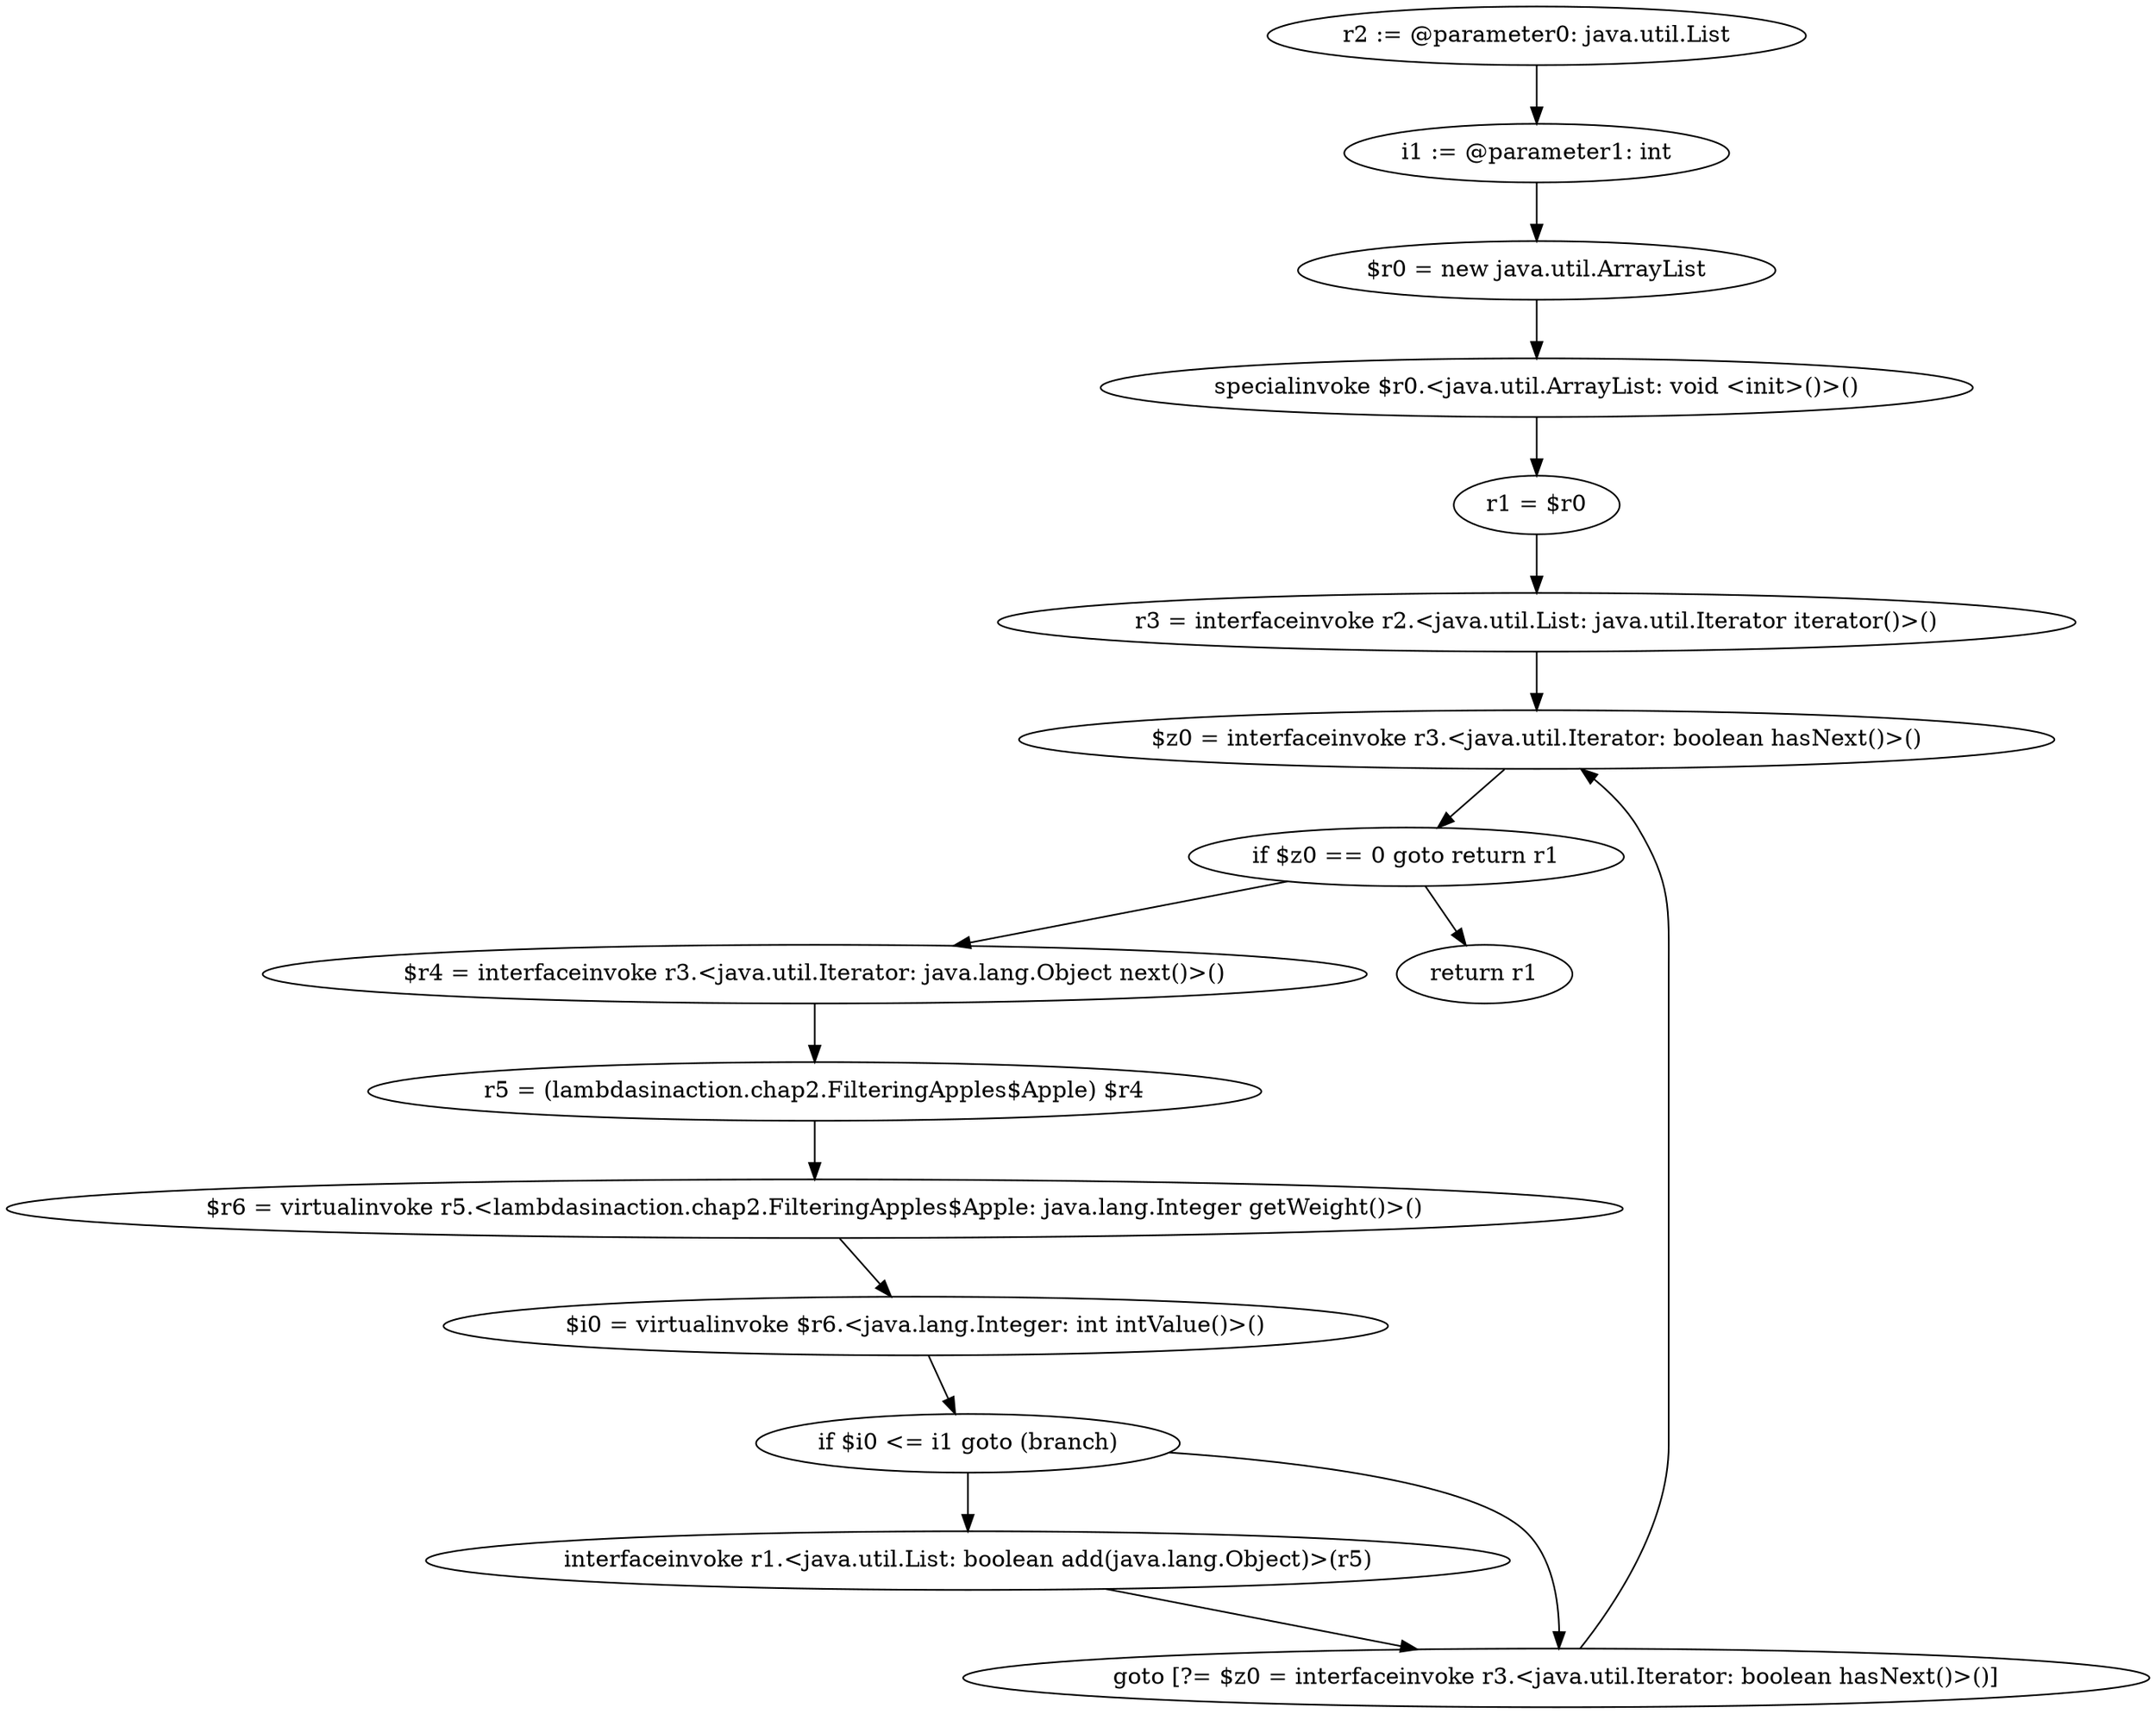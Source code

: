 digraph "unitGraph" {
    "r2 := @parameter0: java.util.List"
    "i1 := @parameter1: int"
    "$r0 = new java.util.ArrayList"
    "specialinvoke $r0.<java.util.ArrayList: void <init>()>()"
    "r1 = $r0"
    "r3 = interfaceinvoke r2.<java.util.List: java.util.Iterator iterator()>()"
    "$z0 = interfaceinvoke r3.<java.util.Iterator: boolean hasNext()>()"
    "if $z0 == 0 goto return r1"
    "$r4 = interfaceinvoke r3.<java.util.Iterator: java.lang.Object next()>()"
    "r5 = (lambdasinaction.chap2.FilteringApples$Apple) $r4"
    "$r6 = virtualinvoke r5.<lambdasinaction.chap2.FilteringApples$Apple: java.lang.Integer getWeight()>()"
    "$i0 = virtualinvoke $r6.<java.lang.Integer: int intValue()>()"
    "if $i0 <= i1 goto (branch)"
    "interfaceinvoke r1.<java.util.List: boolean add(java.lang.Object)>(r5)"
    "goto [?= $z0 = interfaceinvoke r3.<java.util.Iterator: boolean hasNext()>()]"
    "return r1"
    "r2 := @parameter0: java.util.List"->"i1 := @parameter1: int";
    "i1 := @parameter1: int"->"$r0 = new java.util.ArrayList";
    "$r0 = new java.util.ArrayList"->"specialinvoke $r0.<java.util.ArrayList: void <init>()>()";
    "specialinvoke $r0.<java.util.ArrayList: void <init>()>()"->"r1 = $r0";
    "r1 = $r0"->"r3 = interfaceinvoke r2.<java.util.List: java.util.Iterator iterator()>()";
    "r3 = interfaceinvoke r2.<java.util.List: java.util.Iterator iterator()>()"->"$z0 = interfaceinvoke r3.<java.util.Iterator: boolean hasNext()>()";
    "$z0 = interfaceinvoke r3.<java.util.Iterator: boolean hasNext()>()"->"if $z0 == 0 goto return r1";
    "if $z0 == 0 goto return r1"->"$r4 = interfaceinvoke r3.<java.util.Iterator: java.lang.Object next()>()";
    "if $z0 == 0 goto return r1"->"return r1";
    "$r4 = interfaceinvoke r3.<java.util.Iterator: java.lang.Object next()>()"->"r5 = (lambdasinaction.chap2.FilteringApples$Apple) $r4";
    "r5 = (lambdasinaction.chap2.FilteringApples$Apple) $r4"->"$r6 = virtualinvoke r5.<lambdasinaction.chap2.FilteringApples$Apple: java.lang.Integer getWeight()>()";
    "$r6 = virtualinvoke r5.<lambdasinaction.chap2.FilteringApples$Apple: java.lang.Integer getWeight()>()"->"$i0 = virtualinvoke $r6.<java.lang.Integer: int intValue()>()";
    "$i0 = virtualinvoke $r6.<java.lang.Integer: int intValue()>()"->"if $i0 <= i1 goto (branch)";
    "if $i0 <= i1 goto (branch)"->"interfaceinvoke r1.<java.util.List: boolean add(java.lang.Object)>(r5)";
    "if $i0 <= i1 goto (branch)"->"goto [?= $z0 = interfaceinvoke r3.<java.util.Iterator: boolean hasNext()>()]";
    "interfaceinvoke r1.<java.util.List: boolean add(java.lang.Object)>(r5)"->"goto [?= $z0 = interfaceinvoke r3.<java.util.Iterator: boolean hasNext()>()]";
    "goto [?= $z0 = interfaceinvoke r3.<java.util.Iterator: boolean hasNext()>()]"->"$z0 = interfaceinvoke r3.<java.util.Iterator: boolean hasNext()>()";
}
